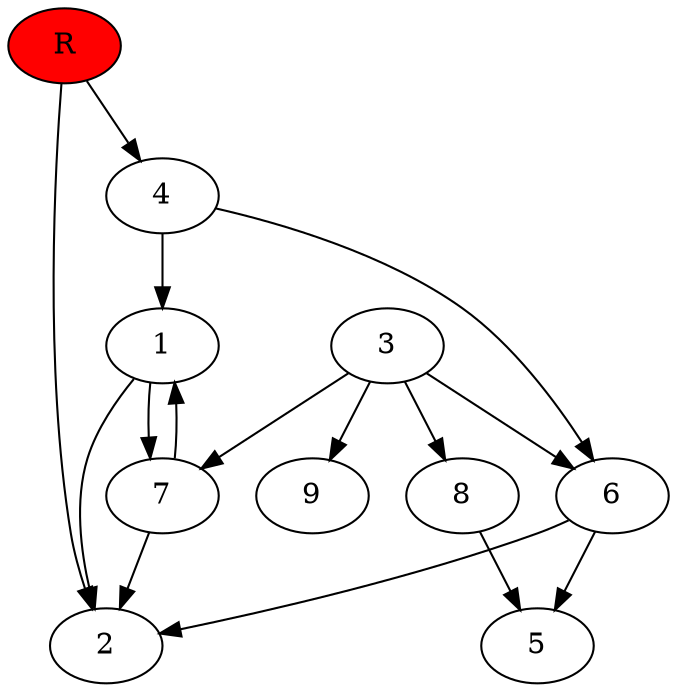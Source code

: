 digraph prb39616 {
	1
	2
	3
	4
	5
	6
	7
	8
	R [fillcolor="#ff0000" style=filled]
	1 -> 2
	1 -> 7
	3 -> 6
	3 -> 7
	3 -> 8
	3 -> 9
	4 -> 1
	4 -> 6
	6 -> 2
	6 -> 5
	7 -> 1
	7 -> 2
	8 -> 5
	R -> 2
	R -> 4
}
